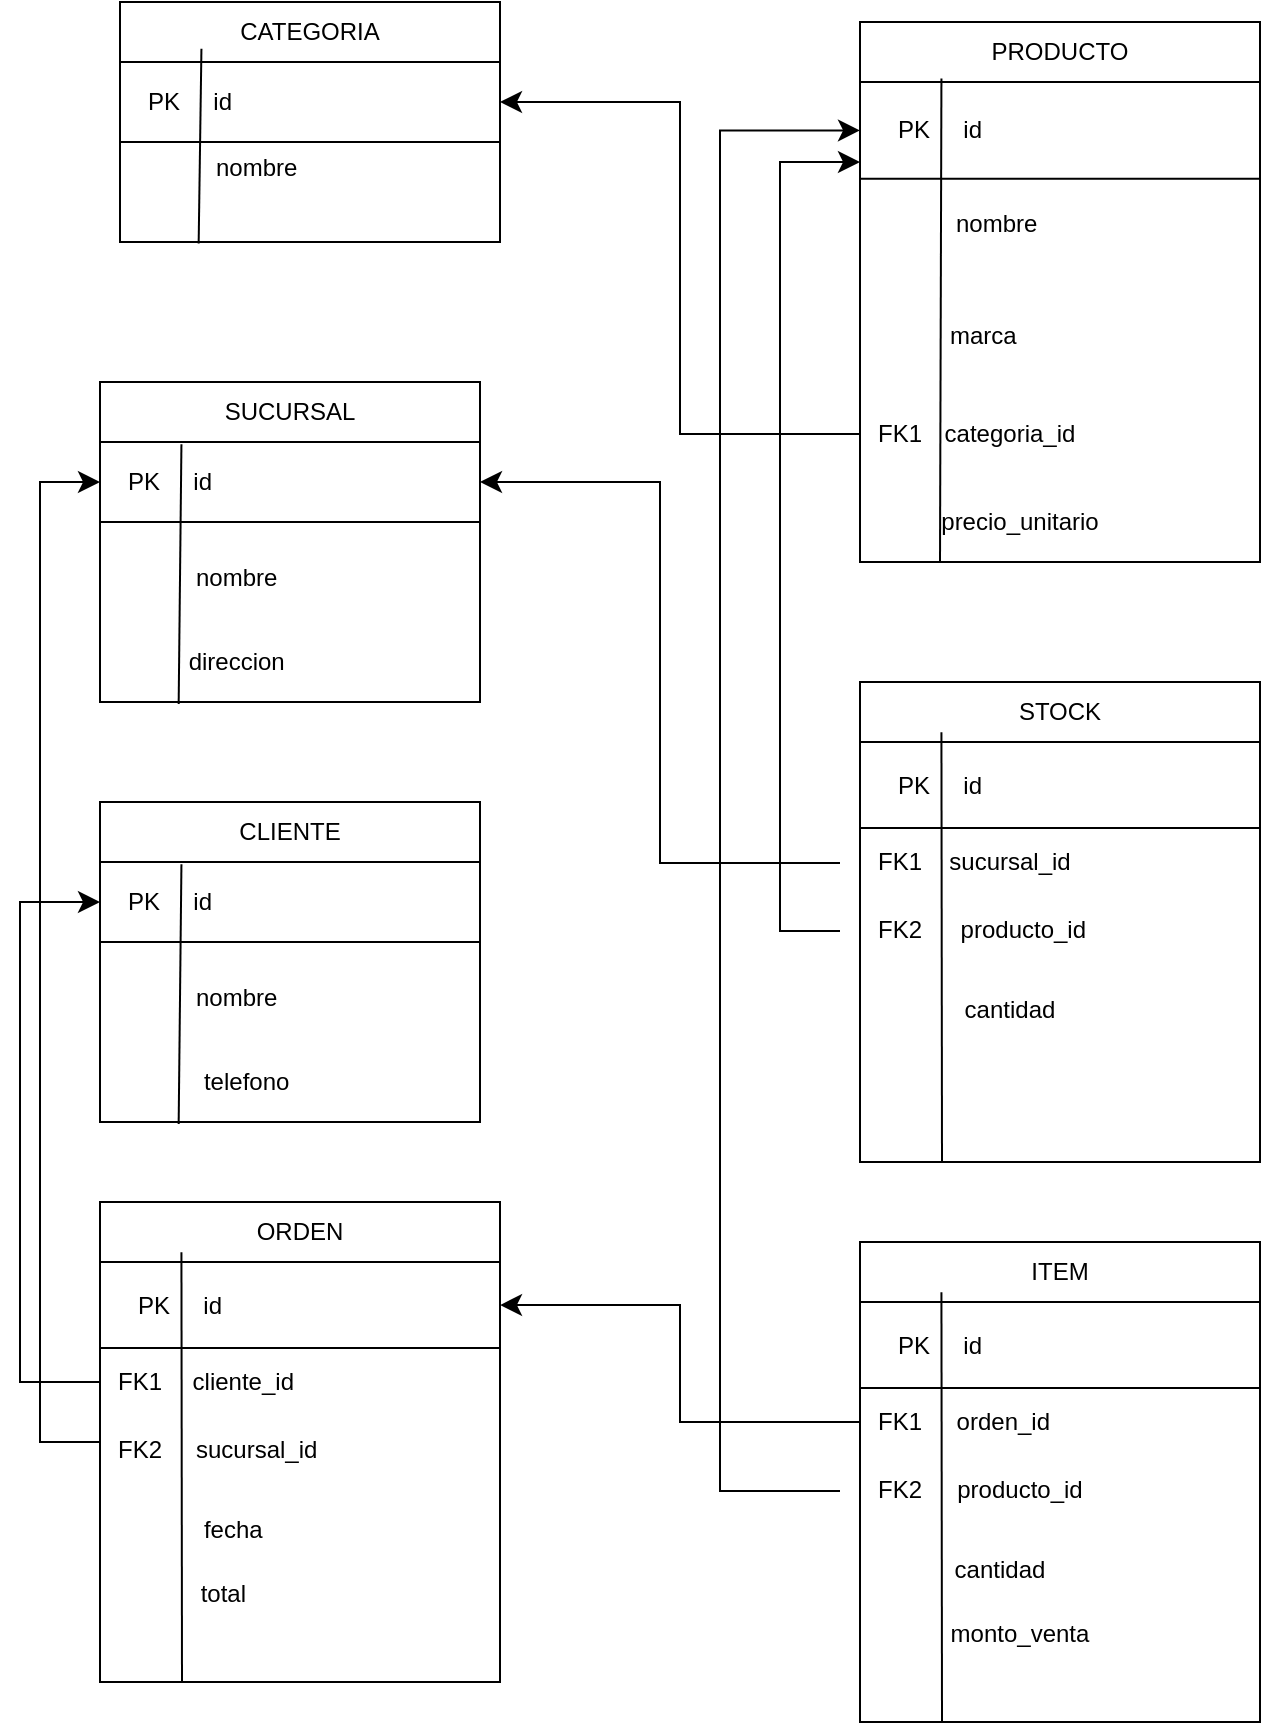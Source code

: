 <mxfile version="21.7.4" type="device">
  <diagram id="C5RBs43oDa-KdzZeNtuy" name="Page-1">
    <mxGraphModel dx="746" dy="1872" grid="1" gridSize="10" guides="1" tooltips="1" connect="1" arrows="1" fold="1" page="1" pageScale="1" pageWidth="827" pageHeight="1169" math="0" shadow="0">
      <root>
        <mxCell id="WIyWlLk6GJQsqaUBKTNV-0" />
        <mxCell id="WIyWlLk6GJQsqaUBKTNV-1" parent="WIyWlLk6GJQsqaUBKTNV-0" />
        <mxCell id="pIUg82QrMssPbng2q3d7-1" value="" style="group;strokeColor=default;" parent="WIyWlLk6GJQsqaUBKTNV-1" vertex="1" connectable="0">
          <mxGeometry x="70" y="-1080" width="190" height="120" as="geometry" />
        </mxCell>
        <mxCell id="pIUg82QrMssPbng2q3d7-2" value="CATEGORIA" style="swimlane;fontStyle=0;childLayout=stackLayout;horizontal=1;startSize=30;horizontalStack=0;resizeParent=1;resizeParentMax=0;resizeLast=0;collapsible=1;marginBottom=0;whiteSpace=wrap;html=1;" parent="pIUg82QrMssPbng2q3d7-1" vertex="1">
          <mxGeometry width="190" height="70" as="geometry" />
        </mxCell>
        <mxCell id="pIUg82QrMssPbng2q3d7-8" value="&amp;nbsp; &amp;nbsp;PK&amp;nbsp; &amp;nbsp; &amp;nbsp;id&amp;nbsp; &amp;nbsp; &amp;nbsp; &amp;nbsp; &amp;nbsp; &amp;nbsp; &amp;nbsp; &amp;nbsp; &amp;nbsp; &amp;nbsp; &amp;nbsp; &amp;nbsp; &amp;nbsp; &amp;nbsp; &amp;nbsp; &amp;nbsp; &amp;nbsp; &amp;nbsp; &amp;nbsp; &amp;nbsp;" style="text;html=1;strokeColor=none;fillColor=none;align=center;verticalAlign=middle;whiteSpace=wrap;rounded=0;" parent="pIUg82QrMssPbng2q3d7-2" vertex="1">
          <mxGeometry y="30" width="190" height="40" as="geometry" />
        </mxCell>
        <mxCell id="pIUg82QrMssPbng2q3d7-3" value="nombre&amp;nbsp; &amp;nbsp; &amp;nbsp; &amp;nbsp; &amp;nbsp; &amp;nbsp; &amp;nbsp; &amp;nbsp;&amp;nbsp;" style="text;html=1;strokeColor=none;fillColor=none;align=center;verticalAlign=middle;whiteSpace=wrap;rounded=0;shadow=1;" parent="pIUg82QrMssPbng2q3d7-1" vertex="1">
          <mxGeometry y="70.003" width="190" height="26.494" as="geometry" />
        </mxCell>
        <mxCell id="pIUg82QrMssPbng2q3d7-6" value="" style="endArrow=none;html=1;rounded=0;exitX=0.207;exitY=1.033;exitDx=0;exitDy=0;exitPerimeter=0;" parent="pIUg82QrMssPbng2q3d7-1" edge="1">
          <mxGeometry width="50" height="50" relative="1" as="geometry">
            <mxPoint x="39.33" y="120.771" as="sourcePoint" />
            <mxPoint x="40.714" y="23.377" as="targetPoint" />
          </mxGeometry>
        </mxCell>
        <mxCell id="pIUg82QrMssPbng2q3d7-9" value="" style="group;strokeColor=default;" parent="WIyWlLk6GJQsqaUBKTNV-1" vertex="1" connectable="0">
          <mxGeometry x="440" y="-1070" width="200" height="270" as="geometry" />
        </mxCell>
        <mxCell id="pIUg82QrMssPbng2q3d7-10" value="PRODUCTO" style="swimlane;fontStyle=0;childLayout=stackLayout;horizontal=1;startSize=30;horizontalStack=0;resizeParent=1;resizeParentMax=0;resizeLast=0;collapsible=1;marginBottom=0;whiteSpace=wrap;html=1;" parent="pIUg82QrMssPbng2q3d7-9" vertex="1">
          <mxGeometry width="200" height="78.42" as="geometry" />
        </mxCell>
        <mxCell id="pIUg82QrMssPbng2q3d7-11" value="&amp;nbsp; &amp;nbsp;PK&amp;nbsp; &amp;nbsp; &amp;nbsp;id&amp;nbsp; &amp;nbsp; &amp;nbsp; &amp;nbsp; &amp;nbsp; &amp;nbsp; &amp;nbsp; &amp;nbsp; &amp;nbsp; &amp;nbsp; &amp;nbsp; &amp;nbsp; &amp;nbsp; &amp;nbsp; &amp;nbsp; &amp;nbsp; &amp;nbsp; &amp;nbsp; &amp;nbsp; &amp;nbsp;" style="text;html=1;strokeColor=none;fillColor=none;align=center;verticalAlign=middle;whiteSpace=wrap;rounded=0;" parent="pIUg82QrMssPbng2q3d7-10" vertex="1">
          <mxGeometry y="30" width="200" height="48.42" as="geometry" />
        </mxCell>
        <mxCell id="pIUg82QrMssPbng2q3d7-12" value="nombre&amp;nbsp; &amp;nbsp; &amp;nbsp; &amp;nbsp; &amp;nbsp; &amp;nbsp; &amp;nbsp; &amp;nbsp;&amp;nbsp;" style="text;html=1;strokeColor=none;fillColor=none;align=center;verticalAlign=middle;whiteSpace=wrap;rounded=0;shadow=1;" parent="pIUg82QrMssPbng2q3d7-9" vertex="1">
          <mxGeometry y="84.741" width="190" height="32.071" as="geometry" />
        </mxCell>
        <mxCell id="pIUg82QrMssPbng2q3d7-13" value="" style="endArrow=none;html=1;rounded=0;exitX=0.25;exitY=1;exitDx=0;exitDy=0;" parent="pIUg82QrMssPbng2q3d7-9" edge="1" source="pIUg82QrMssPbng2q3d7-23">
          <mxGeometry width="50" height="50" relative="1" as="geometry">
            <mxPoint x="41" y="230" as="sourcePoint" />
            <mxPoint x="40.714" y="28.298" as="targetPoint" />
          </mxGeometry>
        </mxCell>
        <mxCell id="pIUg82QrMssPbng2q3d7-21" value="marca&amp;nbsp; &amp;nbsp; &amp;nbsp; &amp;nbsp; &amp;nbsp; &amp;nbsp; &amp;nbsp; &amp;nbsp; &amp;nbsp; &amp;nbsp; &amp;nbsp; &amp;nbsp; &amp;nbsp; &amp;nbsp; &amp;nbsp; &amp;nbsp;&amp;nbsp;" style="text;html=1;strokeColor=none;fillColor=none;align=center;verticalAlign=middle;whiteSpace=wrap;rounded=0;" parent="pIUg82QrMssPbng2q3d7-9" vertex="1">
          <mxGeometry x="40" y="133.158" width="150" height="48.421" as="geometry" />
        </mxCell>
        <mxCell id="pIUg82QrMssPbng2q3d7-22" value="categoria_id&amp;nbsp; &amp;nbsp; &amp;nbsp; &amp;nbsp; &amp;nbsp; &amp;nbsp; &amp;nbsp; &amp;nbsp; &amp;nbsp; &amp;nbsp; &amp;nbsp; &amp;nbsp;&amp;nbsp;" style="text;html=1;strokeColor=none;fillColor=none;align=center;verticalAlign=middle;whiteSpace=wrap;rounded=0;" parent="pIUg82QrMssPbng2q3d7-9" vertex="1">
          <mxGeometry x="40" y="181.579" width="150" height="48.421" as="geometry" />
        </mxCell>
        <mxCell id="pIUg82QrMssPbng2q3d7-23" value="precio_unitario" style="text;html=1;strokeColor=none;fillColor=none;align=center;verticalAlign=middle;whiteSpace=wrap;rounded=0;" parent="pIUg82QrMssPbng2q3d7-9" vertex="1">
          <mxGeometry y="230" width="160" height="40" as="geometry" />
        </mxCell>
        <mxCell id="66l2fMA6IXhAfc1q5ibX-1" value="FK1" style="text;html=1;strokeColor=none;fillColor=none;align=center;verticalAlign=middle;whiteSpace=wrap;rounded=0;" vertex="1" parent="pIUg82QrMssPbng2q3d7-9">
          <mxGeometry x="-10" y="190.79" width="60" height="30" as="geometry" />
        </mxCell>
        <mxCell id="66l2fMA6IXhAfc1q5ibX-2" value="" style="group;strokeColor=default;" vertex="1" connectable="0" parent="WIyWlLk6GJQsqaUBKTNV-1">
          <mxGeometry x="60" y="-890" width="190" height="160" as="geometry" />
        </mxCell>
        <mxCell id="66l2fMA6IXhAfc1q5ibX-3" value="SUCURSAL" style="swimlane;fontStyle=0;childLayout=stackLayout;horizontal=1;startSize=30;horizontalStack=0;resizeParent=1;resizeParentMax=0;resizeLast=0;collapsible=1;marginBottom=0;whiteSpace=wrap;html=1;" vertex="1" parent="66l2fMA6IXhAfc1q5ibX-2">
          <mxGeometry width="190" height="70" as="geometry" />
        </mxCell>
        <mxCell id="66l2fMA6IXhAfc1q5ibX-4" value="&amp;nbsp; &amp;nbsp;PK&amp;nbsp; &amp;nbsp; &amp;nbsp;id&amp;nbsp; &amp;nbsp; &amp;nbsp; &amp;nbsp; &amp;nbsp; &amp;nbsp; &amp;nbsp; &amp;nbsp; &amp;nbsp; &amp;nbsp; &amp;nbsp; &amp;nbsp; &amp;nbsp; &amp;nbsp; &amp;nbsp; &amp;nbsp; &amp;nbsp; &amp;nbsp; &amp;nbsp; &amp;nbsp;" style="text;html=1;strokeColor=none;fillColor=none;align=center;verticalAlign=middle;whiteSpace=wrap;rounded=0;" vertex="1" parent="66l2fMA6IXhAfc1q5ibX-3">
          <mxGeometry y="30" width="190" height="40" as="geometry" />
        </mxCell>
        <mxCell id="66l2fMA6IXhAfc1q5ibX-5" value="nombre&amp;nbsp; &amp;nbsp; &amp;nbsp; &amp;nbsp; &amp;nbsp; &amp;nbsp; &amp;nbsp; &amp;nbsp;&amp;nbsp;" style="text;html=1;strokeColor=none;fillColor=none;align=center;verticalAlign=middle;whiteSpace=wrap;rounded=0;shadow=1;" vertex="1" parent="66l2fMA6IXhAfc1q5ibX-2">
          <mxGeometry y="79.998" width="190" height="35.325" as="geometry" />
        </mxCell>
        <mxCell id="66l2fMA6IXhAfc1q5ibX-6" value="" style="endArrow=none;html=1;rounded=0;exitX=0.207;exitY=1.033;exitDx=0;exitDy=0;exitPerimeter=0;" edge="1" parent="66l2fMA6IXhAfc1q5ibX-2">
          <mxGeometry width="50" height="50" relative="1" as="geometry">
            <mxPoint x="39.33" y="161.029" as="sourcePoint" />
            <mxPoint x="40.714" y="31.169" as="targetPoint" />
          </mxGeometry>
        </mxCell>
        <mxCell id="66l2fMA6IXhAfc1q5ibX-7" value="direccion&amp;nbsp; &amp;nbsp; &amp;nbsp; &amp;nbsp; &amp;nbsp; &amp;nbsp; &amp;nbsp; &amp;nbsp;&amp;nbsp;" style="text;html=1;strokeColor=none;fillColor=none;align=center;verticalAlign=middle;whiteSpace=wrap;rounded=0;" vertex="1" parent="WIyWlLk6GJQsqaUBKTNV-1">
          <mxGeometry x="60" y="-770" width="190" height="40" as="geometry" />
        </mxCell>
        <mxCell id="66l2fMA6IXhAfc1q5ibX-8" value="" style="group;strokeColor=default;" vertex="1" connectable="0" parent="WIyWlLk6GJQsqaUBKTNV-1">
          <mxGeometry x="60" y="-680" width="190" height="160" as="geometry" />
        </mxCell>
        <mxCell id="66l2fMA6IXhAfc1q5ibX-9" value="CLIENTE" style="swimlane;fontStyle=0;childLayout=stackLayout;horizontal=1;startSize=30;horizontalStack=0;resizeParent=1;resizeParentMax=0;resizeLast=0;collapsible=1;marginBottom=0;whiteSpace=wrap;html=1;" vertex="1" parent="66l2fMA6IXhAfc1q5ibX-8">
          <mxGeometry width="190" height="70" as="geometry" />
        </mxCell>
        <mxCell id="66l2fMA6IXhAfc1q5ibX-10" value="&amp;nbsp; &amp;nbsp;PK&amp;nbsp; &amp;nbsp; &amp;nbsp;id&amp;nbsp; &amp;nbsp; &amp;nbsp; &amp;nbsp; &amp;nbsp; &amp;nbsp; &amp;nbsp; &amp;nbsp; &amp;nbsp; &amp;nbsp; &amp;nbsp; &amp;nbsp; &amp;nbsp; &amp;nbsp; &amp;nbsp; &amp;nbsp; &amp;nbsp; &amp;nbsp; &amp;nbsp; &amp;nbsp;" style="text;html=1;strokeColor=none;fillColor=none;align=center;verticalAlign=middle;whiteSpace=wrap;rounded=0;" vertex="1" parent="66l2fMA6IXhAfc1q5ibX-9">
          <mxGeometry y="30" width="190" height="40" as="geometry" />
        </mxCell>
        <mxCell id="66l2fMA6IXhAfc1q5ibX-11" value="nombre&amp;nbsp; &amp;nbsp; &amp;nbsp; &amp;nbsp; &amp;nbsp; &amp;nbsp; &amp;nbsp; &amp;nbsp;&amp;nbsp;" style="text;html=1;strokeColor=none;fillColor=none;align=center;verticalAlign=middle;whiteSpace=wrap;rounded=0;shadow=1;" vertex="1" parent="66l2fMA6IXhAfc1q5ibX-8">
          <mxGeometry y="79.998" width="190" height="35.325" as="geometry" />
        </mxCell>
        <mxCell id="66l2fMA6IXhAfc1q5ibX-12" value="" style="endArrow=none;html=1;rounded=0;exitX=0.207;exitY=1.033;exitDx=0;exitDy=0;exitPerimeter=0;" edge="1" parent="66l2fMA6IXhAfc1q5ibX-8">
          <mxGeometry width="50" height="50" relative="1" as="geometry">
            <mxPoint x="39.33" y="161.029" as="sourcePoint" />
            <mxPoint x="40.714" y="31.169" as="targetPoint" />
          </mxGeometry>
        </mxCell>
        <mxCell id="66l2fMA6IXhAfc1q5ibX-13" value="telefono&amp;nbsp; &amp;nbsp; &amp;nbsp; &amp;nbsp; &amp;nbsp; &amp;nbsp; &amp;nbsp;" style="text;html=1;strokeColor=none;fillColor=none;align=center;verticalAlign=middle;whiteSpace=wrap;rounded=0;" vertex="1" parent="WIyWlLk6GJQsqaUBKTNV-1">
          <mxGeometry x="60" y="-560" width="190" height="40" as="geometry" />
        </mxCell>
        <mxCell id="66l2fMA6IXhAfc1q5ibX-14" value="" style="group;strokeColor=default;" vertex="1" connectable="0" parent="WIyWlLk6GJQsqaUBKTNV-1">
          <mxGeometry x="440" y="-740" width="200" height="240" as="geometry" />
        </mxCell>
        <mxCell id="66l2fMA6IXhAfc1q5ibX-15" value="STOCK" style="swimlane;fontStyle=0;childLayout=stackLayout;horizontal=1;startSize=30;horizontalStack=0;resizeParent=1;resizeParentMax=0;resizeLast=0;collapsible=1;marginBottom=0;whiteSpace=wrap;html=1;" vertex="1" parent="66l2fMA6IXhAfc1q5ibX-14">
          <mxGeometry width="200" height="73.04" as="geometry" />
        </mxCell>
        <mxCell id="66l2fMA6IXhAfc1q5ibX-16" value="&amp;nbsp; &amp;nbsp;PK&amp;nbsp; &amp;nbsp; &amp;nbsp;id&amp;nbsp; &amp;nbsp; &amp;nbsp; &amp;nbsp; &amp;nbsp; &amp;nbsp; &amp;nbsp; &amp;nbsp; &amp;nbsp; &amp;nbsp; &amp;nbsp; &amp;nbsp; &amp;nbsp; &amp;nbsp; &amp;nbsp; &amp;nbsp; &amp;nbsp; &amp;nbsp; &amp;nbsp; &amp;nbsp;" style="text;html=1;strokeColor=none;fillColor=none;align=center;verticalAlign=middle;whiteSpace=wrap;rounded=0;" vertex="1" parent="66l2fMA6IXhAfc1q5ibX-15">
          <mxGeometry y="30" width="200" height="43.04" as="geometry" />
        </mxCell>
        <mxCell id="66l2fMA6IXhAfc1q5ibX-17" value="&amp;nbsp; &amp;nbsp; &amp;nbsp; &amp;nbsp; &amp;nbsp; &amp;nbsp; &amp;nbsp;sucursal_id&amp;nbsp; &amp;nbsp; &amp;nbsp; &amp;nbsp; &amp;nbsp; &amp;nbsp; &amp;nbsp; &amp;nbsp; &amp;nbsp; &amp;nbsp; &amp;nbsp; &amp;nbsp; &amp;nbsp;" style="text;html=1;strokeColor=none;fillColor=none;align=center;verticalAlign=middle;whiteSpace=wrap;rounded=0;shadow=1;" vertex="1" parent="66l2fMA6IXhAfc1q5ibX-14">
          <mxGeometry y="75.325" width="190" height="28.508" as="geometry" />
        </mxCell>
        <mxCell id="66l2fMA6IXhAfc1q5ibX-18" value="" style="endArrow=none;html=1;rounded=0;" edge="1" parent="66l2fMA6IXhAfc1q5ibX-14">
          <mxGeometry width="50" height="50" relative="1" as="geometry">
            <mxPoint x="41" y="240" as="sourcePoint" />
            <mxPoint x="40.714" y="25.154" as="targetPoint" />
          </mxGeometry>
        </mxCell>
        <mxCell id="66l2fMA6IXhAfc1q5ibX-20" value="cantidad&amp;nbsp; &amp;nbsp; &amp;nbsp; &amp;nbsp; &amp;nbsp; &amp;nbsp; &amp;nbsp; &amp;nbsp; &amp;nbsp; &amp;nbsp; &amp;nbsp; &amp;nbsp; &amp;nbsp; &amp;nbsp; &amp;nbsp;&amp;nbsp;" style="text;html=1;strokeColor=none;fillColor=none;align=center;verticalAlign=middle;whiteSpace=wrap;rounded=0;" vertex="1" parent="66l2fMA6IXhAfc1q5ibX-14">
          <mxGeometry x="50" y="142.221" width="150" height="43.041" as="geometry" />
        </mxCell>
        <mxCell id="66l2fMA6IXhAfc1q5ibX-22" value="FK1" style="text;html=1;strokeColor=none;fillColor=none;align=center;verticalAlign=middle;whiteSpace=wrap;rounded=0;" vertex="1" parent="66l2fMA6IXhAfc1q5ibX-14">
          <mxGeometry x="-10" y="77.164" width="60" height="26.667" as="geometry" />
        </mxCell>
        <mxCell id="66l2fMA6IXhAfc1q5ibX-24" value="producto_id&amp;nbsp; &amp;nbsp; &amp;nbsp; &amp;nbsp; &amp;nbsp; &amp;nbsp; &amp;nbsp; &amp;nbsp; &amp;nbsp; &amp;nbsp; &amp;nbsp; &amp;nbsp;" style="text;html=1;strokeColor=none;fillColor=none;align=center;verticalAlign=middle;whiteSpace=wrap;rounded=0;" vertex="1" parent="66l2fMA6IXhAfc1q5ibX-14">
          <mxGeometry x="40" y="106.667" width="160" height="35.556" as="geometry" />
        </mxCell>
        <mxCell id="66l2fMA6IXhAfc1q5ibX-35" value="FK2" style="text;html=1;strokeColor=none;fillColor=none;align=center;verticalAlign=middle;whiteSpace=wrap;rounded=0;" vertex="1" parent="66l2fMA6IXhAfc1q5ibX-14">
          <mxGeometry x="-10" y="111.111" width="60" height="26.667" as="geometry" />
        </mxCell>
        <mxCell id="66l2fMA6IXhAfc1q5ibX-39" value="" style="group;strokeColor=default;" vertex="1" connectable="0" parent="WIyWlLk6GJQsqaUBKTNV-1">
          <mxGeometry x="440" y="-460" width="200" height="240" as="geometry" />
        </mxCell>
        <mxCell id="66l2fMA6IXhAfc1q5ibX-40" value="ITEM" style="swimlane;fontStyle=0;childLayout=stackLayout;horizontal=1;startSize=30;horizontalStack=0;resizeParent=1;resizeParentMax=0;resizeLast=0;collapsible=1;marginBottom=0;whiteSpace=wrap;html=1;" vertex="1" parent="66l2fMA6IXhAfc1q5ibX-39">
          <mxGeometry width="200" height="73.04" as="geometry" />
        </mxCell>
        <mxCell id="66l2fMA6IXhAfc1q5ibX-41" value="&amp;nbsp; &amp;nbsp;PK&amp;nbsp; &amp;nbsp; &amp;nbsp;id&amp;nbsp; &amp;nbsp; &amp;nbsp; &amp;nbsp; &amp;nbsp; &amp;nbsp; &amp;nbsp; &amp;nbsp; &amp;nbsp; &amp;nbsp; &amp;nbsp; &amp;nbsp; &amp;nbsp; &amp;nbsp; &amp;nbsp; &amp;nbsp; &amp;nbsp; &amp;nbsp; &amp;nbsp; &amp;nbsp;" style="text;html=1;strokeColor=none;fillColor=none;align=center;verticalAlign=middle;whiteSpace=wrap;rounded=0;" vertex="1" parent="66l2fMA6IXhAfc1q5ibX-40">
          <mxGeometry y="30" width="200" height="43.04" as="geometry" />
        </mxCell>
        <mxCell id="66l2fMA6IXhAfc1q5ibX-42" value="orden_id&amp;nbsp; &amp;nbsp; &amp;nbsp; &amp;nbsp; &amp;nbsp; &amp;nbsp; &amp;nbsp;&amp;nbsp;" style="text;html=1;strokeColor=none;fillColor=none;align=center;verticalAlign=middle;whiteSpace=wrap;rounded=0;shadow=1;" vertex="1" parent="66l2fMA6IXhAfc1q5ibX-39">
          <mxGeometry y="75.325" width="190" height="28.508" as="geometry" />
        </mxCell>
        <mxCell id="66l2fMA6IXhAfc1q5ibX-43" value="" style="endArrow=none;html=1;rounded=0;" edge="1" parent="66l2fMA6IXhAfc1q5ibX-39">
          <mxGeometry width="50" height="50" relative="1" as="geometry">
            <mxPoint x="41" y="240" as="sourcePoint" />
            <mxPoint x="40.714" y="25.154" as="targetPoint" />
          </mxGeometry>
        </mxCell>
        <mxCell id="66l2fMA6IXhAfc1q5ibX-44" value=" cantidad&amp;nbsp; &amp;nbsp; &amp;nbsp; &amp;nbsp; &amp;nbsp; &amp;nbsp; &amp;nbsp; &amp;nbsp; &amp;nbsp; &amp;nbsp; &amp;nbsp; &amp;nbsp; &amp;nbsp; &amp;nbsp; &amp;nbsp;&amp;nbsp;" style="text;html=1;strokeColor=none;fillColor=none;align=center;verticalAlign=middle;whiteSpace=wrap;rounded=0;" vertex="1" parent="66l2fMA6IXhAfc1q5ibX-39">
          <mxGeometry x="45" y="142.221" width="150" height="43.041" as="geometry" />
        </mxCell>
        <mxCell id="66l2fMA6IXhAfc1q5ibX-45" value="monto_venta" style="text;html=1;strokeColor=none;fillColor=none;align=center;verticalAlign=middle;whiteSpace=wrap;rounded=0;" vertex="1" parent="66l2fMA6IXhAfc1q5ibX-39">
          <mxGeometry y="177.778" width="160" height="35.556" as="geometry" />
        </mxCell>
        <mxCell id="66l2fMA6IXhAfc1q5ibX-46" value="FK1" style="text;html=1;strokeColor=none;fillColor=none;align=center;verticalAlign=middle;whiteSpace=wrap;rounded=0;" vertex="1" parent="66l2fMA6IXhAfc1q5ibX-39">
          <mxGeometry x="-10" y="77.164" width="60" height="26.667" as="geometry" />
        </mxCell>
        <mxCell id="66l2fMA6IXhAfc1q5ibX-47" value="producto_id&amp;nbsp; &amp;nbsp; &amp;nbsp; &amp;nbsp; &amp;nbsp; &amp;nbsp; &amp;nbsp; &amp;nbsp; &amp;nbsp; &amp;nbsp; &amp;nbsp; &amp;nbsp;&amp;nbsp;" style="text;html=1;strokeColor=none;fillColor=none;align=center;verticalAlign=middle;whiteSpace=wrap;rounded=0;" vertex="1" parent="66l2fMA6IXhAfc1q5ibX-39">
          <mxGeometry x="40" y="106.667" width="160" height="35.556" as="geometry" />
        </mxCell>
        <mxCell id="66l2fMA6IXhAfc1q5ibX-48" value="FK2" style="text;html=1;strokeColor=none;fillColor=none;align=center;verticalAlign=middle;whiteSpace=wrap;rounded=0;" vertex="1" parent="66l2fMA6IXhAfc1q5ibX-39">
          <mxGeometry x="-10" y="111.111" width="60" height="26.667" as="geometry" />
        </mxCell>
        <mxCell id="66l2fMA6IXhAfc1q5ibX-49" value="" style="group;strokeColor=default;" vertex="1" connectable="0" parent="WIyWlLk6GJQsqaUBKTNV-1">
          <mxGeometry x="60" y="-480" width="200" height="240" as="geometry" />
        </mxCell>
        <mxCell id="66l2fMA6IXhAfc1q5ibX-50" value="ORDEN" style="swimlane;fontStyle=0;childLayout=stackLayout;horizontal=1;startSize=30;horizontalStack=0;resizeParent=1;resizeParentMax=0;resizeLast=0;collapsible=1;marginBottom=0;whiteSpace=wrap;html=1;" vertex="1" parent="66l2fMA6IXhAfc1q5ibX-49">
          <mxGeometry width="200" height="73.04" as="geometry" />
        </mxCell>
        <mxCell id="66l2fMA6IXhAfc1q5ibX-51" value="&amp;nbsp; &amp;nbsp;PK&amp;nbsp; &amp;nbsp; &amp;nbsp;id&amp;nbsp; &amp;nbsp; &amp;nbsp; &amp;nbsp; &amp;nbsp; &amp;nbsp; &amp;nbsp; &amp;nbsp; &amp;nbsp; &amp;nbsp; &amp;nbsp; &amp;nbsp; &amp;nbsp; &amp;nbsp; &amp;nbsp; &amp;nbsp; &amp;nbsp; &amp;nbsp; &amp;nbsp; &amp;nbsp;" style="text;html=1;strokeColor=none;fillColor=none;align=center;verticalAlign=middle;whiteSpace=wrap;rounded=0;" vertex="1" parent="66l2fMA6IXhAfc1q5ibX-50">
          <mxGeometry y="30" width="200" height="43.04" as="geometry" />
        </mxCell>
        <mxCell id="66l2fMA6IXhAfc1q5ibX-52" value="cliente_id&amp;nbsp; &amp;nbsp; &amp;nbsp; &amp;nbsp; &amp;nbsp; &amp;nbsp; &amp;nbsp;&amp;nbsp;" style="text;html=1;strokeColor=none;fillColor=none;align=center;verticalAlign=middle;whiteSpace=wrap;rounded=0;shadow=1;" vertex="1" parent="66l2fMA6IXhAfc1q5ibX-49">
          <mxGeometry y="75.325" width="190" height="28.508" as="geometry" />
        </mxCell>
        <mxCell id="66l2fMA6IXhAfc1q5ibX-53" value="" style="endArrow=none;html=1;rounded=0;" edge="1" parent="66l2fMA6IXhAfc1q5ibX-49">
          <mxGeometry width="50" height="50" relative="1" as="geometry">
            <mxPoint x="41" y="240" as="sourcePoint" />
            <mxPoint x="40.714" y="25.154" as="targetPoint" />
          </mxGeometry>
        </mxCell>
        <mxCell id="66l2fMA6IXhAfc1q5ibX-54" value="fecha&amp;nbsp; &amp;nbsp; &amp;nbsp; &amp;nbsp; &amp;nbsp; &amp;nbsp; &amp;nbsp; &amp;nbsp; &amp;nbsp; &amp;nbsp; &amp;nbsp; &amp;nbsp; &amp;nbsp; &amp;nbsp; &amp;nbsp; &amp;nbsp; &amp;nbsp; &amp;nbsp;" style="text;html=1;strokeColor=none;fillColor=none;align=center;verticalAlign=middle;whiteSpace=wrap;rounded=0;" vertex="1" parent="66l2fMA6IXhAfc1q5ibX-49">
          <mxGeometry x="50" y="142.221" width="150" height="43.041" as="geometry" />
        </mxCell>
        <mxCell id="66l2fMA6IXhAfc1q5ibX-55" value="total&amp;nbsp; &amp;nbsp; &amp;nbsp; &amp;nbsp; &amp;nbsp; &amp;nbsp;" style="text;html=1;strokeColor=none;fillColor=none;align=center;verticalAlign=middle;whiteSpace=wrap;rounded=0;" vertex="1" parent="66l2fMA6IXhAfc1q5ibX-49">
          <mxGeometry y="177.778" width="160" height="35.556" as="geometry" />
        </mxCell>
        <mxCell id="66l2fMA6IXhAfc1q5ibX-56" value="FK1" style="text;html=1;strokeColor=none;fillColor=none;align=center;verticalAlign=middle;whiteSpace=wrap;rounded=0;" vertex="1" parent="66l2fMA6IXhAfc1q5ibX-49">
          <mxGeometry x="-10" y="77.164" width="60" height="26.667" as="geometry" />
        </mxCell>
        <mxCell id="66l2fMA6IXhAfc1q5ibX-57" value="sucursal_id&amp;nbsp; &amp;nbsp; &amp;nbsp; &amp;nbsp; &amp;nbsp; &amp;nbsp; &amp;nbsp; &amp;nbsp; &amp;nbsp; &amp;nbsp; &amp;nbsp; &amp;nbsp; &amp;nbsp;" style="text;html=1;strokeColor=none;fillColor=none;align=center;verticalAlign=middle;whiteSpace=wrap;rounded=0;" vertex="1" parent="66l2fMA6IXhAfc1q5ibX-49">
          <mxGeometry x="40" y="106.667" width="160" height="35.556" as="geometry" />
        </mxCell>
        <mxCell id="66l2fMA6IXhAfc1q5ibX-58" value="FK2" style="text;html=1;strokeColor=none;fillColor=none;align=center;verticalAlign=middle;whiteSpace=wrap;rounded=0;" vertex="1" parent="66l2fMA6IXhAfc1q5ibX-49">
          <mxGeometry x="-10" y="111.111" width="60" height="26.667" as="geometry" />
        </mxCell>
        <mxCell id="66l2fMA6IXhAfc1q5ibX-59" value="" style="edgeStyle=elbowEdgeStyle;elbow=horizontal;endArrow=classic;html=1;curved=0;rounded=0;endSize=8;startSize=8;entryX=1;entryY=0.5;entryDx=0;entryDy=0;" edge="1" parent="WIyWlLk6GJQsqaUBKTNV-1" target="pIUg82QrMssPbng2q3d7-8">
          <mxGeometry width="50" height="50" relative="1" as="geometry">
            <mxPoint x="440" y="-864" as="sourcePoint" />
            <mxPoint x="410" y="-950" as="targetPoint" />
          </mxGeometry>
        </mxCell>
        <mxCell id="66l2fMA6IXhAfc1q5ibX-61" value="" style="edgeStyle=elbowEdgeStyle;elbow=horizontal;endArrow=classic;html=1;curved=0;rounded=0;endSize=8;startSize=8;entryX=1;entryY=0.5;entryDx=0;entryDy=0;" edge="1" parent="WIyWlLk6GJQsqaUBKTNV-1" source="66l2fMA6IXhAfc1q5ibX-22" target="66l2fMA6IXhAfc1q5ibX-4">
          <mxGeometry width="50" height="50" relative="1" as="geometry">
            <mxPoint x="360" y="-720" as="sourcePoint" />
            <mxPoint x="410" y="-770" as="targetPoint" />
          </mxGeometry>
        </mxCell>
        <mxCell id="66l2fMA6IXhAfc1q5ibX-71" value="" style="edgeStyle=elbowEdgeStyle;elbow=horizontal;endArrow=classic;html=1;curved=0;rounded=0;endSize=8;startSize=8;exitX=0;exitY=0.5;exitDx=0;exitDy=0;" edge="1" parent="WIyWlLk6GJQsqaUBKTNV-1" source="66l2fMA6IXhAfc1q5ibX-35">
          <mxGeometry width="50" height="50" relative="1" as="geometry">
            <mxPoint x="430" y="-599.766" as="sourcePoint" />
            <mxPoint x="440" y="-1000" as="targetPoint" />
            <Array as="points">
              <mxPoint x="400" y="-804.21" />
            </Array>
          </mxGeometry>
        </mxCell>
        <mxCell id="66l2fMA6IXhAfc1q5ibX-72" value="" style="edgeStyle=elbowEdgeStyle;elbow=horizontal;endArrow=classic;html=1;curved=0;rounded=0;endSize=8;startSize=8;entryX=0;entryY=0.5;entryDx=0;entryDy=0;" edge="1" parent="WIyWlLk6GJQsqaUBKTNV-1" target="66l2fMA6IXhAfc1q5ibX-10">
          <mxGeometry width="50" height="50" relative="1" as="geometry">
            <mxPoint x="60" y="-390" as="sourcePoint" />
            <mxPoint x="310" y="-440" as="targetPoint" />
            <Array as="points">
              <mxPoint x="20" y="-550" />
            </Array>
          </mxGeometry>
        </mxCell>
        <mxCell id="66l2fMA6IXhAfc1q5ibX-73" value="" style="edgeStyle=elbowEdgeStyle;elbow=horizontal;endArrow=classic;html=1;curved=0;rounded=0;endSize=8;startSize=8;entryX=0;entryY=0.5;entryDx=0;entryDy=0;" edge="1" parent="WIyWlLk6GJQsqaUBKTNV-1" target="66l2fMA6IXhAfc1q5ibX-4">
          <mxGeometry width="50" height="50" relative="1" as="geometry">
            <mxPoint x="60" y="-360" as="sourcePoint" />
            <mxPoint x="70" y="-620" as="targetPoint" />
            <Array as="points">
              <mxPoint x="30" y="-540" />
            </Array>
          </mxGeometry>
        </mxCell>
        <mxCell id="66l2fMA6IXhAfc1q5ibX-75" value="" style="edgeStyle=elbowEdgeStyle;elbow=horizontal;endArrow=classic;html=1;curved=0;rounded=0;endSize=8;startSize=8;entryX=1;entryY=0.5;entryDx=0;entryDy=0;" edge="1" parent="WIyWlLk6GJQsqaUBKTNV-1" target="66l2fMA6IXhAfc1q5ibX-51">
          <mxGeometry width="50" height="50" relative="1" as="geometry">
            <mxPoint x="440" y="-370" as="sourcePoint" />
            <mxPoint x="370" y="-420" as="targetPoint" />
          </mxGeometry>
        </mxCell>
        <mxCell id="66l2fMA6IXhAfc1q5ibX-76" value="" style="edgeStyle=elbowEdgeStyle;elbow=vertical;endArrow=classic;html=1;curved=0;rounded=0;endSize=8;startSize=8;exitX=0;exitY=0.5;exitDx=0;exitDy=0;" edge="1" parent="WIyWlLk6GJQsqaUBKTNV-1" source="66l2fMA6IXhAfc1q5ibX-48" target="pIUg82QrMssPbng2q3d7-11">
          <mxGeometry width="50" height="50" relative="1" as="geometry">
            <mxPoint x="680" y="-340" as="sourcePoint" />
            <mxPoint x="680" y="-1021" as="targetPoint" />
            <Array as="points">
              <mxPoint x="370" y="-670" />
              <mxPoint x="700" y="-1016" />
            </Array>
          </mxGeometry>
        </mxCell>
      </root>
    </mxGraphModel>
  </diagram>
</mxfile>
